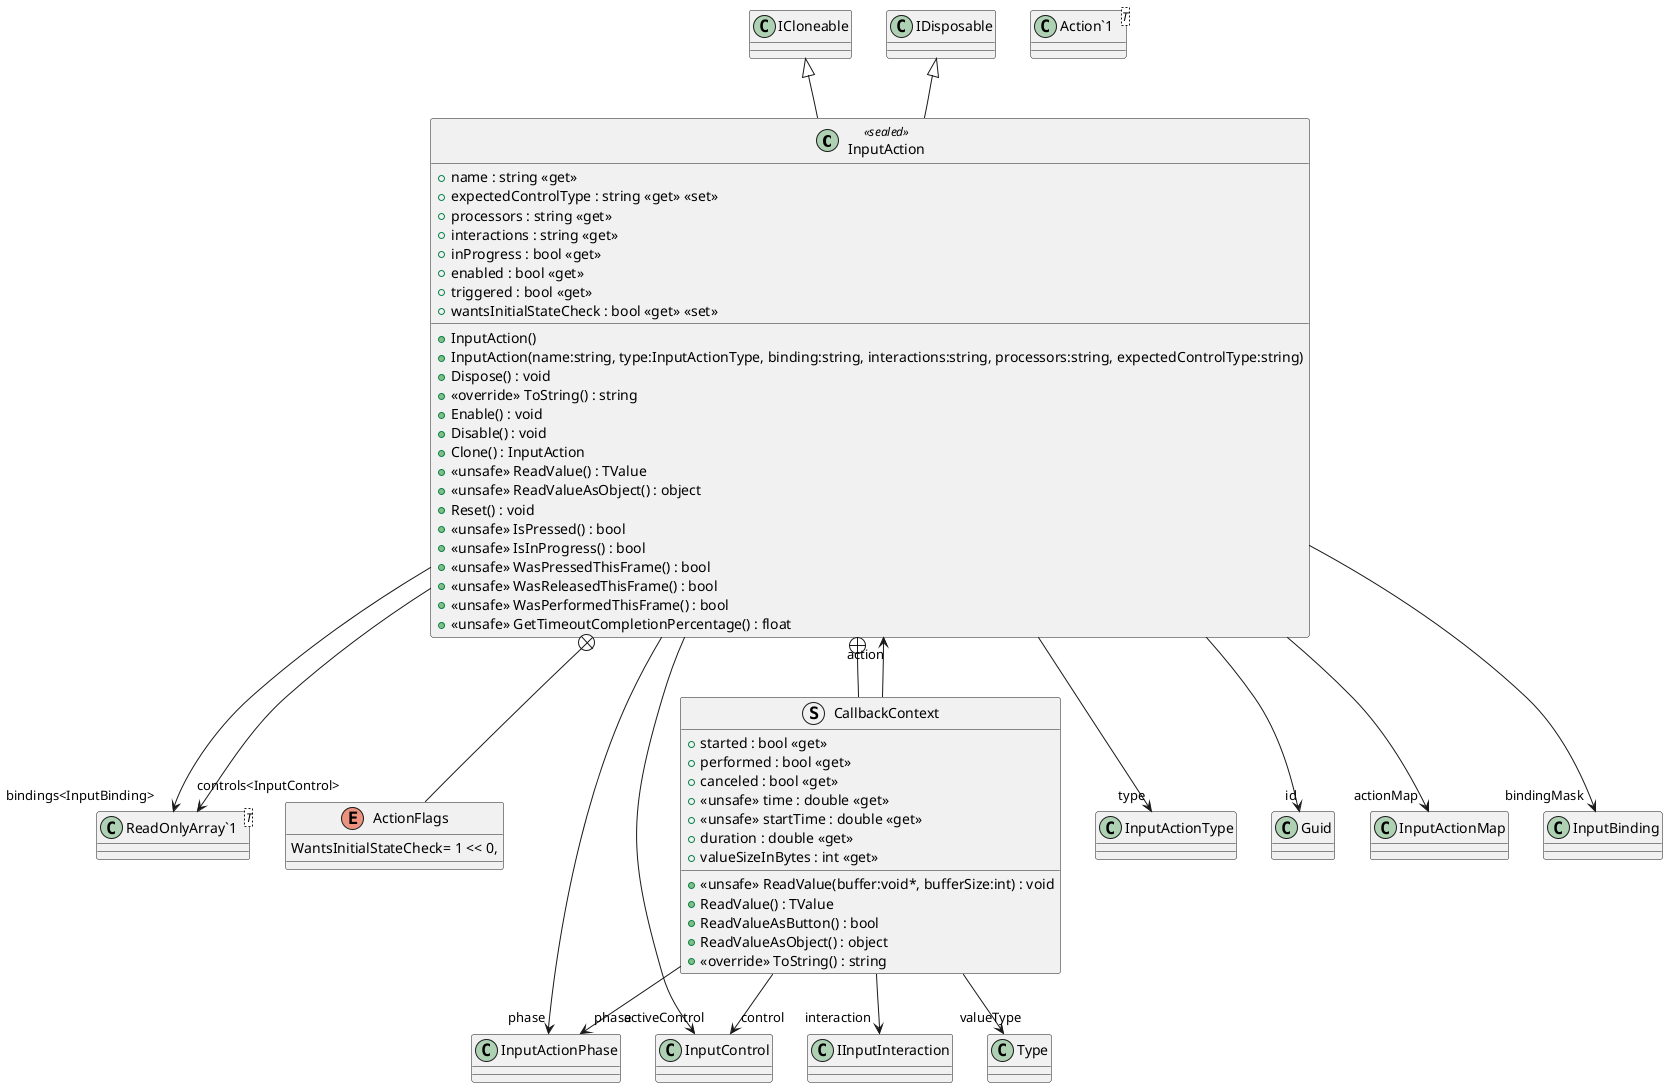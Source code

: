 @startuml
class InputAction <<sealed>> {
    + name : string <<get>>
    + expectedControlType : string <<get>> <<set>>
    + processors : string <<get>>
    + interactions : string <<get>>
    + inProgress : bool <<get>>
    + enabled : bool <<get>>
    + triggered : bool <<get>>
    + wantsInitialStateCheck : bool <<get>> <<set>>
    + InputAction()
    + InputAction(name:string, type:InputActionType, binding:string, interactions:string, processors:string, expectedControlType:string)
    + Dispose() : void
    + <<override>> ToString() : string
    + Enable() : void
    + Disable() : void
    + Clone() : InputAction
    + <<unsafe>> ReadValue() : TValue
    + <<unsafe>> ReadValueAsObject() : object
    + Reset() : void
    + <<unsafe>> IsPressed() : bool
    + <<unsafe>> IsInProgress() : bool
    + <<unsafe>> WasPressedThisFrame() : bool
    + <<unsafe>> WasReleasedThisFrame() : bool
    + <<unsafe>> WasPerformedThisFrame() : bool
    + <<unsafe>> GetTimeoutCompletionPercentage() : float
}
class "ReadOnlyArray`1"<T> {
}
class "Action`1"<T> {
}
enum ActionFlags {
    WantsInitialStateCheck= 1 << 0,
}
struct CallbackContext {
    + started : bool <<get>>
    + performed : bool <<get>>
    + canceled : bool <<get>>
    + <<unsafe>> time : double <<get>>
    + <<unsafe>> startTime : double <<get>>
    + duration : double <<get>>
    + valueSizeInBytes : int <<get>>
    + <<unsafe>> ReadValue(buffer:void*, bufferSize:int) : void
    + ReadValue() : TValue
    + ReadValueAsButton() : bool
    + ReadValueAsObject() : object
    + <<override>> ToString() : string
}
ICloneable <|-- InputAction
IDisposable <|-- InputAction
InputAction --> "type" InputActionType
InputAction --> "id" Guid
InputAction --> "actionMap" InputActionMap
InputAction --> "bindingMask" InputBinding
InputAction --> "bindings<InputBinding>" "ReadOnlyArray`1"
InputAction --> "controls<InputControl>" "ReadOnlyArray`1"
InputAction --> "phase" InputActionPhase
InputAction --> "activeControl" InputControl
InputAction +-- ActionFlags
InputAction +-- CallbackContext
CallbackContext --> "phase" InputActionPhase
CallbackContext --> "action" InputAction
CallbackContext --> "control" InputControl
CallbackContext --> "interaction" IInputInteraction
CallbackContext --> "valueType" Type
@enduml
